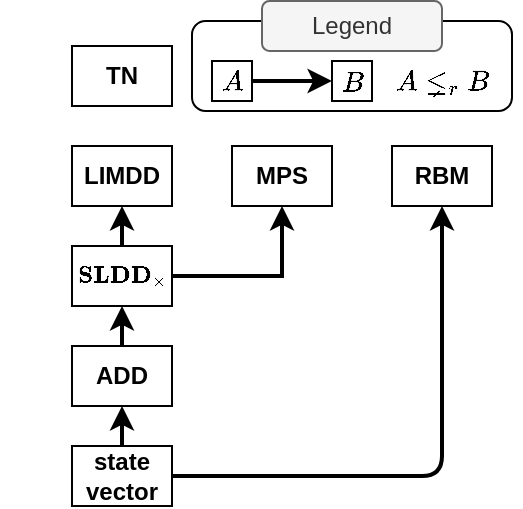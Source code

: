 <mxfile version="20.3.0" type="device"><diagram id="DyYsGXkcA6blbRXpOgRg" name="Page-1"><mxGraphModel dx="569" dy="410" grid="1" gridSize="10" guides="1" tooltips="1" connect="1" arrows="1" fold="1" page="1" pageScale="1" pageWidth="850" pageHeight="1100" math="1" shadow="0"><root><mxCell id="0"/><mxCell id="1" parent="0"/><mxCell id="LqiHxkfP9PTnuorCzM5r-7" style="edgeStyle=orthogonalEdgeStyle;rounded=0;orthogonalLoop=1;jettySize=auto;html=1;strokeWidth=2;endSize=6;" parent="1" source="LqiHxkfP9PTnuorCzM5r-1" target="LqiHxkfP9PTnuorCzM5r-3" edge="1"><mxGeometry relative="1" as="geometry"><mxPoint x="470.034" y="370" as="targetPoint"/></mxGeometry></mxCell><mxCell id="LqiHxkfP9PTnuorCzM5r-9" style="rounded=1;orthogonalLoop=1;jettySize=auto;html=1;strokeWidth=2;endSize=6;edgeStyle=orthogonalEdgeStyle;" parent="1" source="LqiHxkfP9PTnuorCzM5r-1" target="LqiHxkfP9PTnuorCzM5r-4" edge="1"><mxGeometry relative="1" as="geometry"/></mxCell><mxCell id="LqiHxkfP9PTnuorCzM5r-1" value="$$\textbf{SLDD}_\times$$" style="rounded=0;whiteSpace=wrap;html=1;fontStyle=1;fontSize=10;" parent="1" vertex="1"><mxGeometry x="440" y="370" width="50" height="30" as="geometry"/></mxCell><mxCell id="LqiHxkfP9PTnuorCzM5r-3" value="MPS" style="rounded=0;whiteSpace=wrap;html=1;fontStyle=1" parent="1" vertex="1"><mxGeometry x="520" y="320" width="50" height="30" as="geometry"/></mxCell><mxCell id="LqiHxkfP9PTnuorCzM5r-4" value="LIMDD" style="rounded=0;whiteSpace=wrap;html=1;fontStyle=1" parent="1" vertex="1"><mxGeometry x="440" y="320" width="50" height="30" as="geometry"/></mxCell><mxCell id="LqiHxkfP9PTnuorCzM5r-10" style="edgeStyle=none;rounded=0;orthogonalLoop=1;jettySize=auto;html=1;strokeWidth=2;endSize=6;" parent="1" source="LqiHxkfP9PTnuorCzM5r-5" target="LqiHxkfP9PTnuorCzM5r-1" edge="1"><mxGeometry relative="1" as="geometry"/></mxCell><mxCell id="LqiHxkfP9PTnuorCzM5r-5" value="ADD" style="rounded=0;whiteSpace=wrap;html=1;fontStyle=1" parent="1" vertex="1"><mxGeometry x="440" y="420" width="50" height="30" as="geometry"/></mxCell><mxCell id="LqiHxkfP9PTnuorCzM5r-11" style="edgeStyle=none;rounded=0;orthogonalLoop=1;jettySize=auto;html=1;strokeWidth=2;endSize=6;" parent="1" source="LqiHxkfP9PTnuorCzM5r-6" target="LqiHxkfP9PTnuorCzM5r-5" edge="1"><mxGeometry relative="1" as="geometry"/></mxCell><mxCell id="LqiHxkfP9PTnuorCzM5r-6" value="state vector" style="rounded=0;whiteSpace=wrap;html=1;fontStyle=1" parent="1" vertex="1"><mxGeometry x="440" y="470" width="50" height="30" as="geometry"/></mxCell><mxCell id="LqiHxkfP9PTnuorCzM5r-12" value="TN" style="rounded=0;whiteSpace=wrap;html=1;fontStyle=1" parent="1" vertex="1"><mxGeometry x="440" y="270" width="50" height="30" as="geometry"/></mxCell><mxCell id="GpwOcyEKv7x8cDK9Is1j-1" value="RBM" style="rounded=0;whiteSpace=wrap;html=1;fontStyle=1" parent="1" vertex="1"><mxGeometry x="600" y="320" width="50" height="30" as="geometry"/></mxCell><mxCell id="my0PSx04h88a5vqQc2nj-1" value="" style="group" parent="1" vertex="1" connectable="0"><mxGeometry x="500" y="247.5" width="160" height="55" as="geometry"/></mxCell><mxCell id="QwEfFgbvlSV8Ey0RlolD-14" value="" style="rounded=1;whiteSpace=wrap;html=1;" parent="my0PSx04h88a5vqQc2nj-1" vertex="1"><mxGeometry y="10" width="160" height="45" as="geometry"/></mxCell><mxCell id="QwEfFgbvlSV8Ey0RlolD-1" value="$$A\lneq_rB$$" style="text;html=1;strokeColor=none;fillColor=none;align=center;verticalAlign=middle;whiteSpace=wrap;rounded=0;" parent="my0PSx04h88a5vqQc2nj-1" vertex="1"><mxGeometry x="90" y="25" width="70" height="30" as="geometry"/></mxCell><mxCell id="QwEfFgbvlSV8Ey0RlolD-5" style="edgeStyle=none;rounded=0;orthogonalLoop=1;jettySize=auto;html=1;strokeWidth=2;endSize=6;" parent="my0PSx04h88a5vqQc2nj-1" edge="1"><mxGeometry y="-5" as="geometry"><mxPoint x="30" y="40" as="sourcePoint"/><mxPoint x="70" y="40" as="targetPoint"/></mxGeometry></mxCell><mxCell id="QwEfFgbvlSV8Ey0RlolD-9" value="$$A$$" style="rounded=0;whiteSpace=wrap;html=1;fontStyle=1" parent="my0PSx04h88a5vqQc2nj-1" vertex="1"><mxGeometry x="10" y="30" width="20" height="20" as="geometry"/></mxCell><mxCell id="QwEfFgbvlSV8Ey0RlolD-10" value="$$B$$" style="rounded=0;whiteSpace=wrap;html=1;fontStyle=1" parent="my0PSx04h88a5vqQc2nj-1" vertex="1"><mxGeometry x="70" y="30" width="20" height="20" as="geometry"/></mxCell><mxCell id="QwEfFgbvlSV8Ey0RlolD-13" value="Legend" style="rounded=1;whiteSpace=wrap;html=1;fillColor=#f5f5f5;fontColor=#333333;strokeColor=#666666;" parent="my0PSx04h88a5vqQc2nj-1" vertex="1"><mxGeometry x="35" width="90" height="25" as="geometry"/></mxCell><mxCell id="my0PSx04h88a5vqQc2nj-2" style="orthogonalLoop=1;jettySize=auto;html=1;strokeWidth=2;endSize=6;edgeStyle=orthogonalEdgeStyle;rounded=1;" parent="1" source="LqiHxkfP9PTnuorCzM5r-6" target="GpwOcyEKv7x8cDK9Is1j-1" edge="1"><mxGeometry relative="1" as="geometry"><mxPoint x="499" y="380" as="sourcePoint"/><mxPoint x="531" y="360" as="targetPoint"/></mxGeometry></mxCell></root></mxGraphModel></diagram></mxfile>